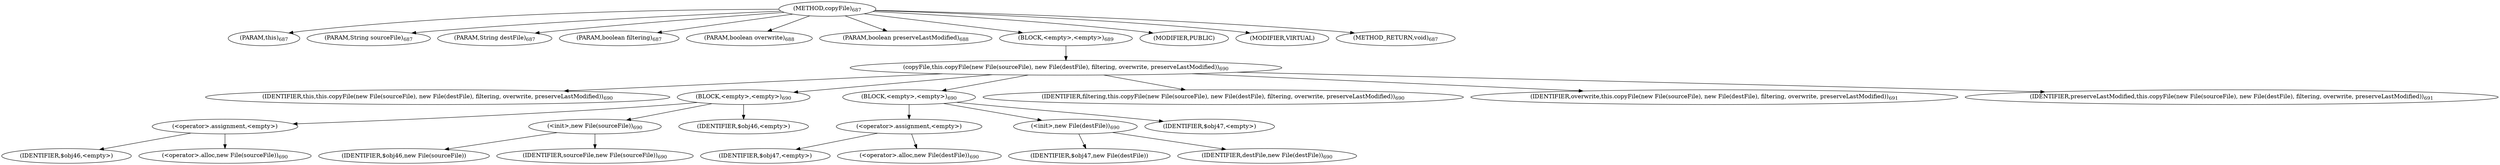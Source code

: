 digraph "copyFile" {  
"2023" [label = <(METHOD,copyFile)<SUB>687</SUB>> ]
"100" [label = <(PARAM,this)<SUB>687</SUB>> ]
"2024" [label = <(PARAM,String sourceFile)<SUB>687</SUB>> ]
"2025" [label = <(PARAM,String destFile)<SUB>687</SUB>> ]
"2026" [label = <(PARAM,boolean filtering)<SUB>687</SUB>> ]
"2027" [label = <(PARAM,boolean overwrite)<SUB>688</SUB>> ]
"2028" [label = <(PARAM,boolean preserveLastModified)<SUB>688</SUB>> ]
"2029" [label = <(BLOCK,&lt;empty&gt;,&lt;empty&gt;)<SUB>689</SUB>> ]
"2030" [label = <(copyFile,this.copyFile(new File(sourceFile), new File(destFile), filtering, overwrite, preserveLastModified))<SUB>690</SUB>> ]
"99" [label = <(IDENTIFIER,this,this.copyFile(new File(sourceFile), new File(destFile), filtering, overwrite, preserveLastModified))<SUB>690</SUB>> ]
"2031" [label = <(BLOCK,&lt;empty&gt;,&lt;empty&gt;)<SUB>690</SUB>> ]
"2032" [label = <(&lt;operator&gt;.assignment,&lt;empty&gt;)> ]
"2033" [label = <(IDENTIFIER,$obj46,&lt;empty&gt;)> ]
"2034" [label = <(&lt;operator&gt;.alloc,new File(sourceFile))<SUB>690</SUB>> ]
"2035" [label = <(&lt;init&gt;,new File(sourceFile))<SUB>690</SUB>> ]
"2036" [label = <(IDENTIFIER,$obj46,new File(sourceFile))> ]
"2037" [label = <(IDENTIFIER,sourceFile,new File(sourceFile))<SUB>690</SUB>> ]
"2038" [label = <(IDENTIFIER,$obj46,&lt;empty&gt;)> ]
"2039" [label = <(BLOCK,&lt;empty&gt;,&lt;empty&gt;)<SUB>690</SUB>> ]
"2040" [label = <(&lt;operator&gt;.assignment,&lt;empty&gt;)> ]
"2041" [label = <(IDENTIFIER,$obj47,&lt;empty&gt;)> ]
"2042" [label = <(&lt;operator&gt;.alloc,new File(destFile))<SUB>690</SUB>> ]
"2043" [label = <(&lt;init&gt;,new File(destFile))<SUB>690</SUB>> ]
"2044" [label = <(IDENTIFIER,$obj47,new File(destFile))> ]
"2045" [label = <(IDENTIFIER,destFile,new File(destFile))<SUB>690</SUB>> ]
"2046" [label = <(IDENTIFIER,$obj47,&lt;empty&gt;)> ]
"2047" [label = <(IDENTIFIER,filtering,this.copyFile(new File(sourceFile), new File(destFile), filtering, overwrite, preserveLastModified))<SUB>690</SUB>> ]
"2048" [label = <(IDENTIFIER,overwrite,this.copyFile(new File(sourceFile), new File(destFile), filtering, overwrite, preserveLastModified))<SUB>691</SUB>> ]
"2049" [label = <(IDENTIFIER,preserveLastModified,this.copyFile(new File(sourceFile), new File(destFile), filtering, overwrite, preserveLastModified))<SUB>691</SUB>> ]
"2050" [label = <(MODIFIER,PUBLIC)> ]
"2051" [label = <(MODIFIER,VIRTUAL)> ]
"2052" [label = <(METHOD_RETURN,void)<SUB>687</SUB>> ]
  "2023" -> "100" 
  "2023" -> "2024" 
  "2023" -> "2025" 
  "2023" -> "2026" 
  "2023" -> "2027" 
  "2023" -> "2028" 
  "2023" -> "2029" 
  "2023" -> "2050" 
  "2023" -> "2051" 
  "2023" -> "2052" 
  "2029" -> "2030" 
  "2030" -> "99" 
  "2030" -> "2031" 
  "2030" -> "2039" 
  "2030" -> "2047" 
  "2030" -> "2048" 
  "2030" -> "2049" 
  "2031" -> "2032" 
  "2031" -> "2035" 
  "2031" -> "2038" 
  "2032" -> "2033" 
  "2032" -> "2034" 
  "2035" -> "2036" 
  "2035" -> "2037" 
  "2039" -> "2040" 
  "2039" -> "2043" 
  "2039" -> "2046" 
  "2040" -> "2041" 
  "2040" -> "2042" 
  "2043" -> "2044" 
  "2043" -> "2045" 
}
